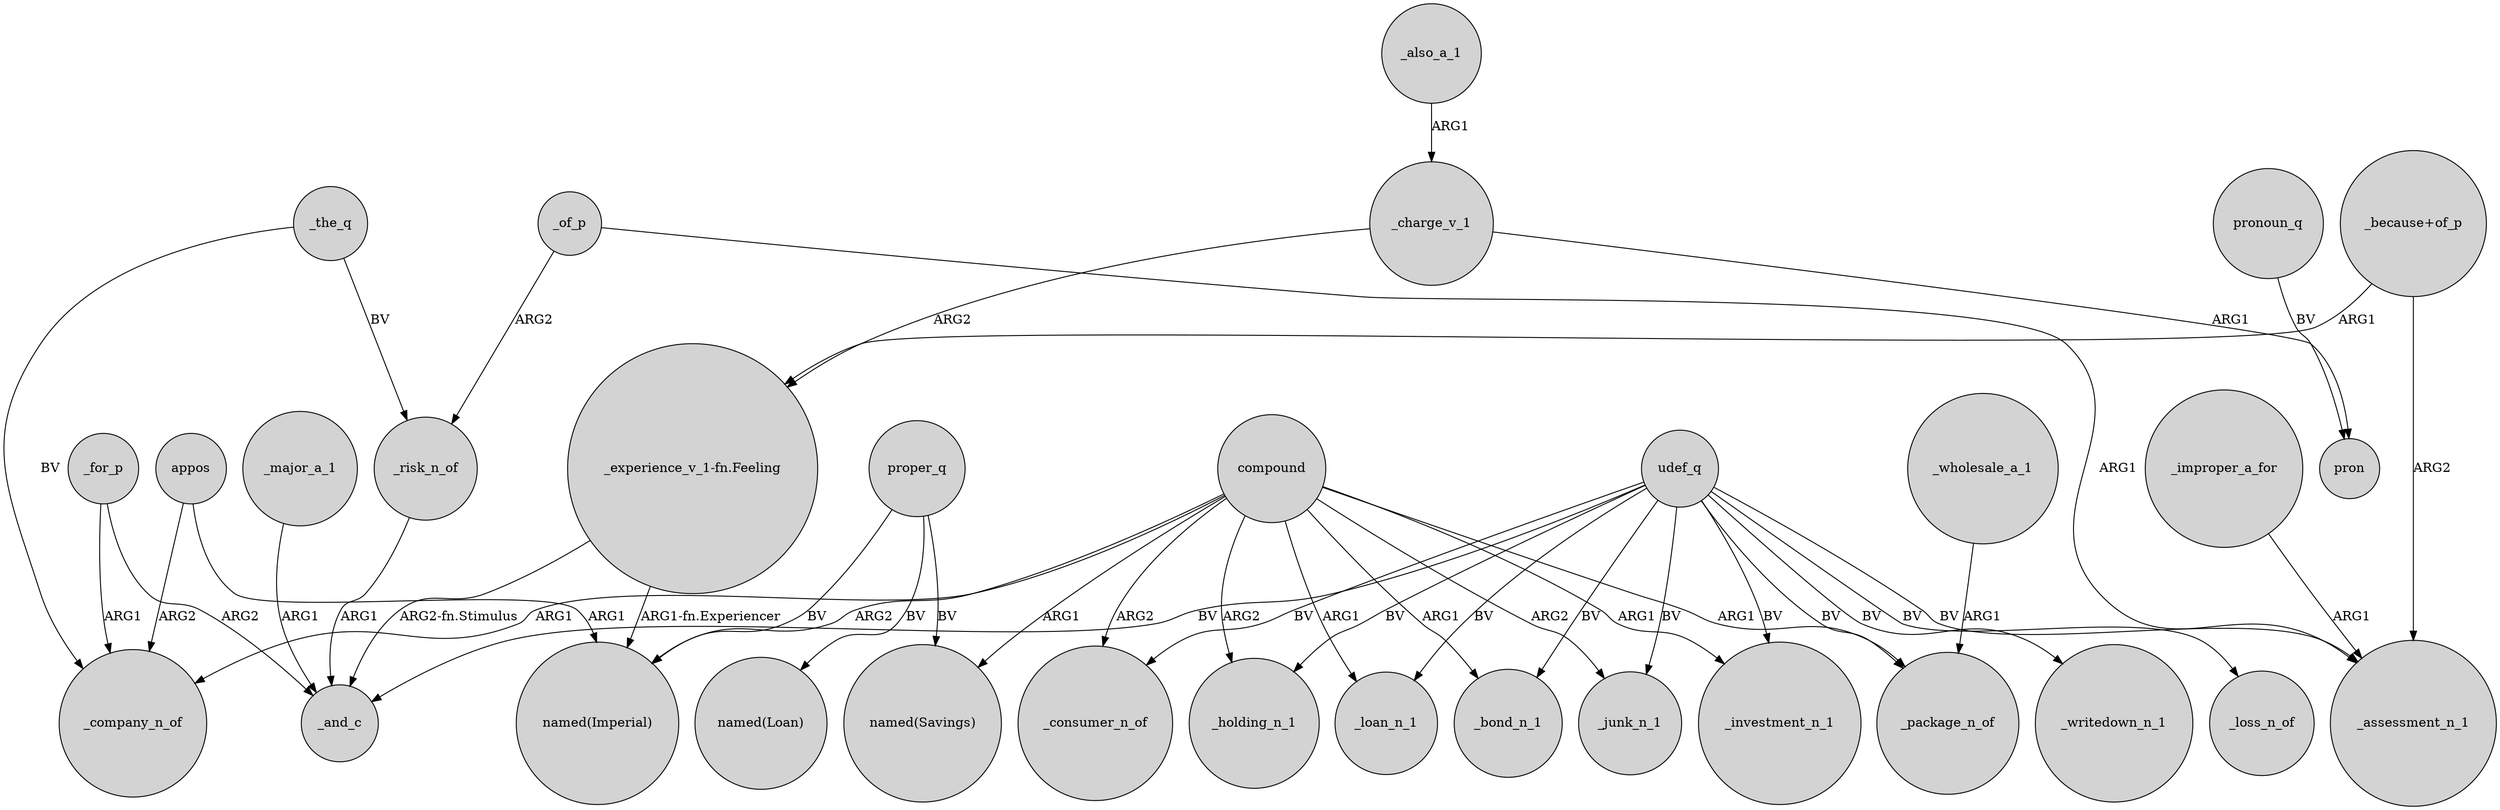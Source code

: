 digraph {
	node [shape=circle style=filled]
	proper_q -> "named(Imperial)" [label=BV]
	"_because+of_p" -> "_experience_v_1-fn.Feeling" [label=ARG1]
	appos -> "named(Imperial)" [label=ARG1]
	udef_q -> _assessment_n_1 [label=BV]
	compound -> "named(Savings)" [label=ARG1]
	compound -> _bond_n_1 [label=ARG1]
	_for_p -> _and_c [label=ARG2]
	compound -> _holding_n_1 [label=ARG2]
	compound -> _junk_n_1 [label=ARG2]
	_for_p -> _company_n_of [label=ARG1]
	"_experience_v_1-fn.Feeling" -> "named(Imperial)" [label="ARG1-fn.Experiencer"]
	_the_q -> _company_n_of [label=BV]
	_charge_v_1 -> pron [label=ARG1]
	compound -> _investment_n_1 [label=ARG1]
	udef_q -> _junk_n_1 [label=BV]
	compound -> _company_n_of [label=ARG1]
	pronoun_q -> pron [label=BV]
	udef_q -> _package_n_of [label=BV]
	compound -> _package_n_of [label=ARG1]
	udef_q -> _bond_n_1 [label=BV]
	"_because+of_p" -> _assessment_n_1 [label=ARG2]
	compound -> "named(Imperial)" [label=ARG2]
	appos -> _company_n_of [label=ARG2]
	_risk_n_of -> _and_c [label=ARG1]
	udef_q -> _consumer_n_of [label=BV]
	_also_a_1 -> _charge_v_1 [label=ARG1]
	_major_a_1 -> _and_c [label=ARG1]
	udef_q -> _writedown_n_1 [label=BV]
	compound -> _loan_n_1 [label=ARG1]
	_charge_v_1 -> "_experience_v_1-fn.Feeling" [label=ARG2]
	proper_q -> "named(Savings)" [label=BV]
	_of_p -> _risk_n_of [label=ARG2]
	compound -> _consumer_n_of [label=ARG2]
	udef_q -> _investment_n_1 [label=BV]
	proper_q -> "named(Loan)" [label=BV]
	udef_q -> _holding_n_1 [label=BV]
	_wholesale_a_1 -> _package_n_of [label=ARG1]
	udef_q -> _and_c [label=BV]
	_of_p -> _assessment_n_1 [label=ARG1]
	_improper_a_for -> _assessment_n_1 [label=ARG1]
	udef_q -> _loss_n_of [label=BV]
	_the_q -> _risk_n_of [label=BV]
	udef_q -> _loan_n_1 [label=BV]
	"_experience_v_1-fn.Feeling" -> _and_c [label="ARG2-fn.Stimulus"]
}
